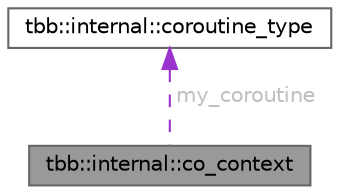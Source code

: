 digraph "tbb::internal::co_context"
{
 // LATEX_PDF_SIZE
  bgcolor="transparent";
  edge [fontname=Helvetica,fontsize=10,labelfontname=Helvetica,labelfontsize=10];
  node [fontname=Helvetica,fontsize=10,shape=box,height=0.2,width=0.4];
  Node1 [id="Node000001",label="tbb::internal::co_context",height=0.2,width=0.4,color="gray40", fillcolor="grey60", style="filled", fontcolor="black",tooltip=" "];
  Node2 -> Node1 [id="edge1_Node000001_Node000002",dir="back",color="darkorchid3",style="dashed",tooltip=" ",label=" my_coroutine",fontcolor="grey" ];
  Node2 [id="Node000002",label="tbb::internal::coroutine_type",height=0.2,width=0.4,color="gray40", fillcolor="white", style="filled",URL="$structtbb_1_1internal_1_1coroutine__type.html",tooltip=" "];
}

